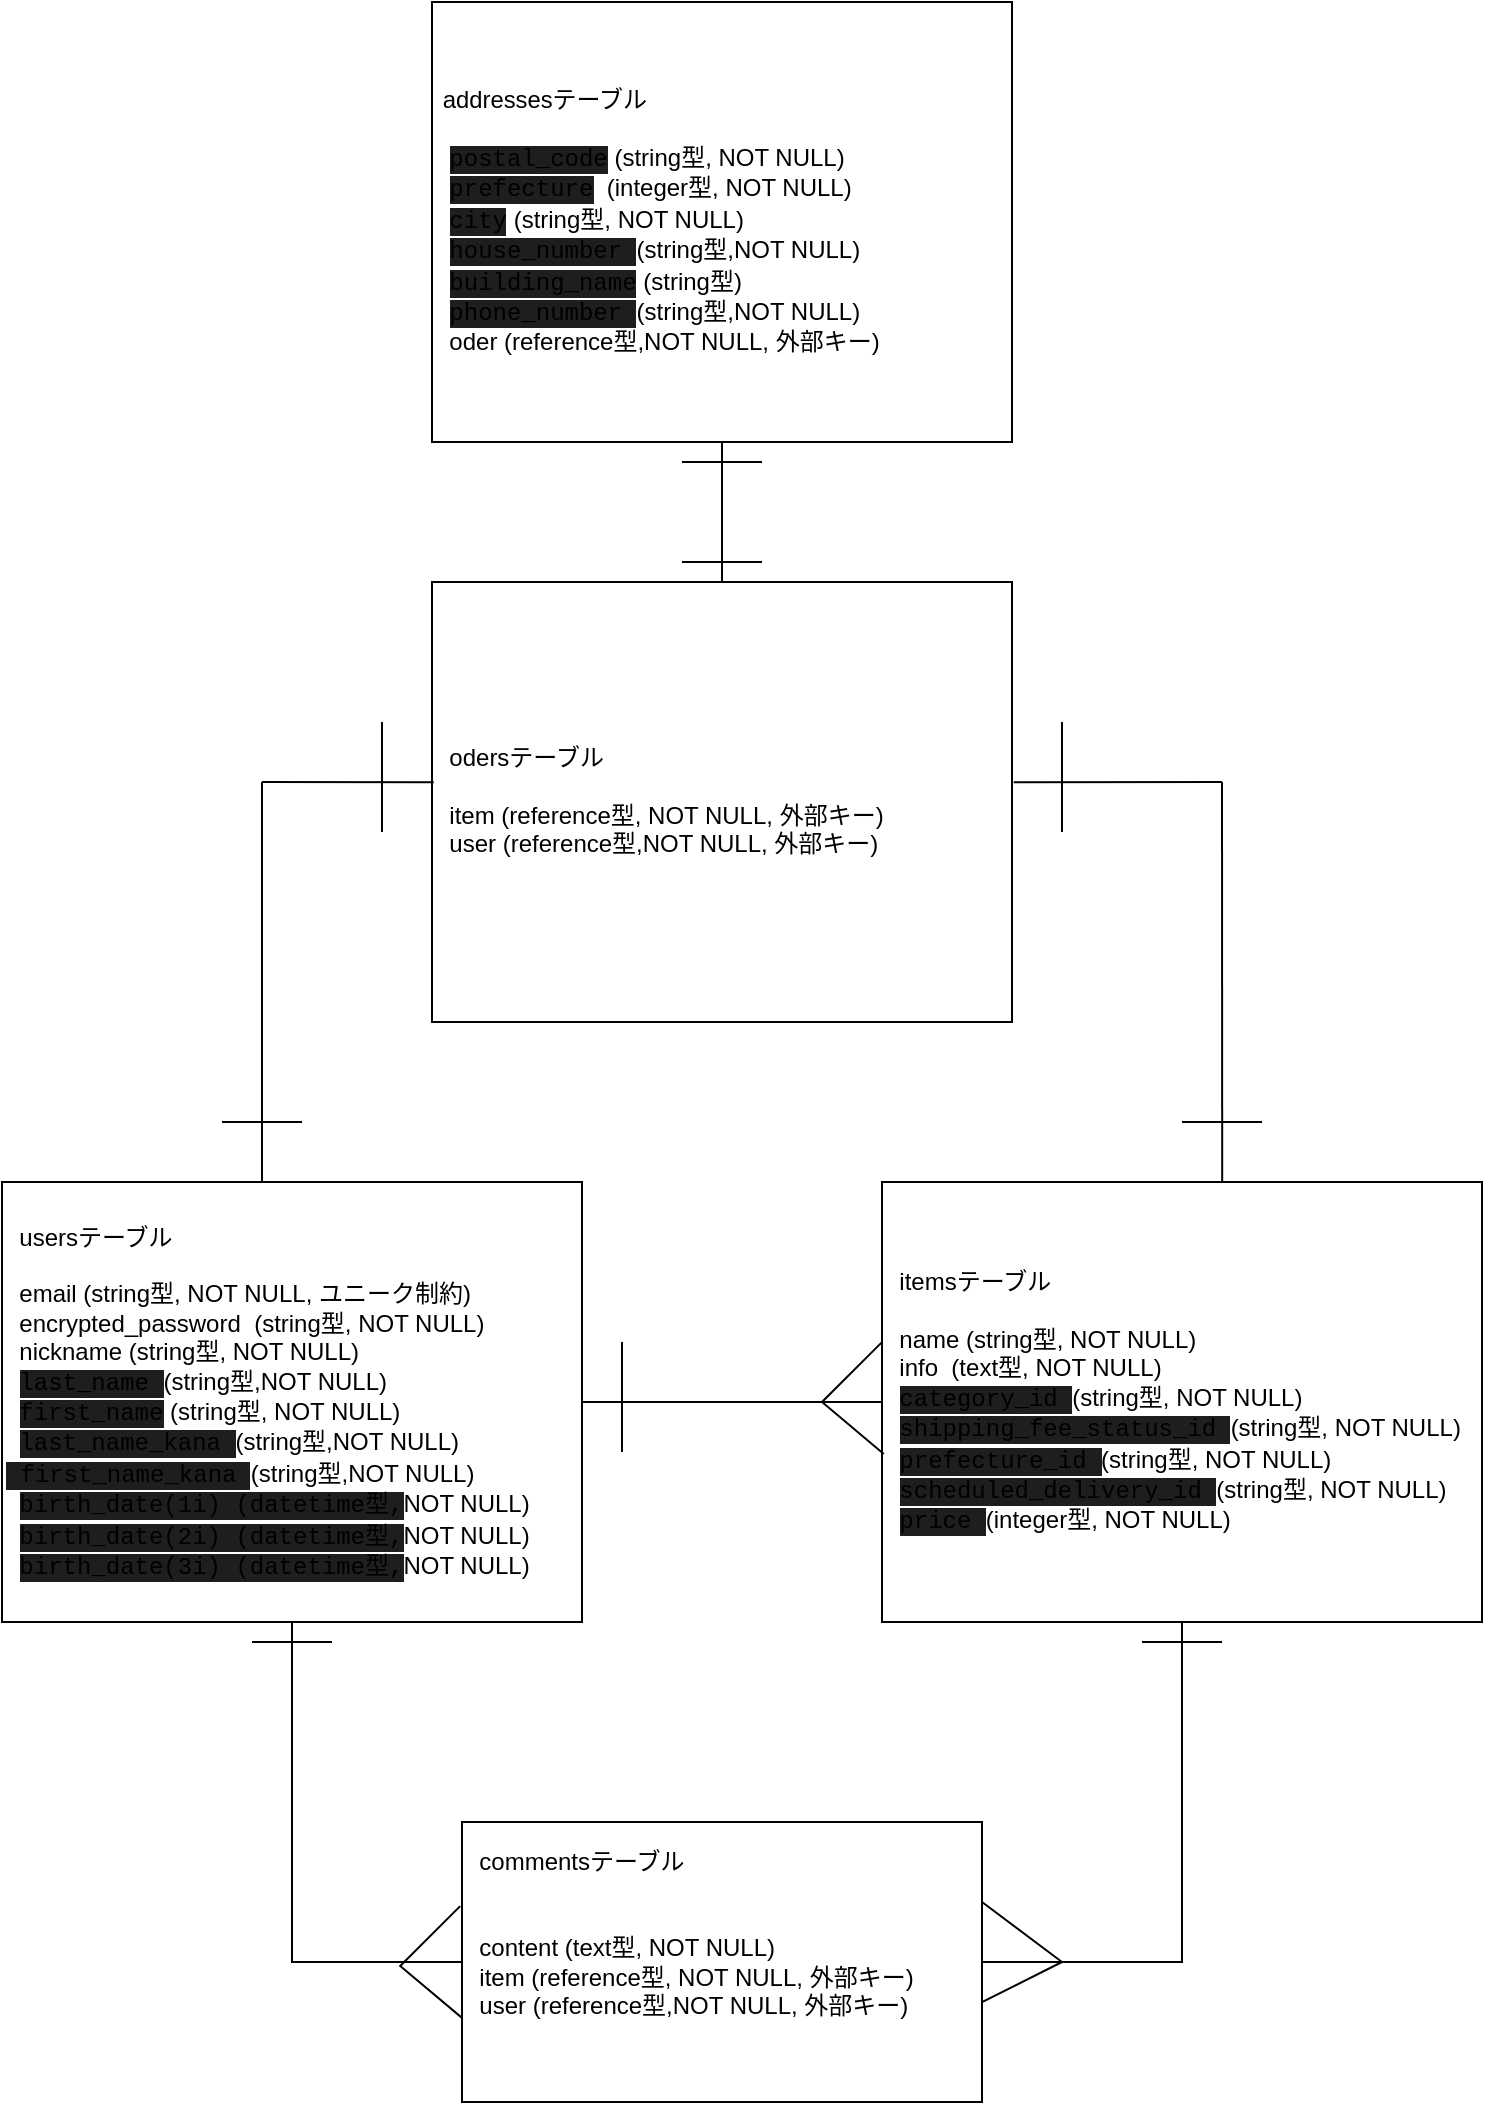 <mxfile>
    <diagram id="9FLPo9KnaYBnUHSvrETh" name="ページ1">
        <mxGraphModel dx="728" dy="559" grid="1" gridSize="10" guides="1" tooltips="1" connect="1" arrows="1" fold="1" page="1" pageScale="1" pageWidth="827" pageHeight="1169" math="0" shadow="0">
            <root>
                <mxCell id="0"/>
                <mxCell id="1" parent="0"/>
                <mxCell id="2" style="edgeStyle=none;html=1;exitX=1;exitY=0.5;exitDx=0;exitDy=0;fontSize=10;entryX=0;entryY=0.5;entryDx=0;entryDy=0;strokeColor=none;" parent="1" source="3" target="4" edge="1">
                    <mxGeometry relative="1" as="geometry">
                        <mxPoint x="500" y="740" as="targetPoint"/>
                    </mxGeometry>
                </mxCell>
                <mxCell id="3" value="&amp;nbsp; usersテーブル&lt;br&gt;&lt;br&gt;&amp;nbsp; email (string型, NOT NULL, ユニーク制約)&lt;br&gt;&amp;nbsp; encrypted_password&amp;nbsp; (string型, NOT NULL)&lt;br&gt;&amp;nbsp; nickname (string型, NOT NULL)&lt;br&gt;&amp;nbsp;&amp;nbsp;&lt;span style=&quot;background-color: rgb(30 , 30 , 30) ; font-family: &amp;#34;menlo&amp;#34; , &amp;#34;monaco&amp;#34; , &amp;#34;courier new&amp;#34; , monospace&quot;&gt;last_name&amp;nbsp;&lt;/span&gt;&lt;span&gt;(&lt;/span&gt;string&lt;span&gt;型,NOT NULL)&lt;/span&gt;&lt;br&gt;&amp;nbsp;&amp;nbsp;&lt;span style=&quot;background-color: rgb(30 , 30 , 30) ; font-family: &amp;#34;menlo&amp;#34; , &amp;#34;monaco&amp;#34; , &amp;#34;courier new&amp;#34; , monospace&quot;&gt;first_name&lt;/span&gt;&lt;span&gt;&amp;nbsp;(&lt;/span&gt;string&lt;span&gt;型, NOT NULL)&lt;/span&gt;&lt;br&gt;&amp;nbsp;&amp;nbsp;&lt;span style=&quot;background-color: rgb(30 , 30 , 30) ; font-family: &amp;#34;menlo&amp;#34; , &amp;#34;monaco&amp;#34; , &amp;#34;courier new&amp;#34; , monospace&quot;&gt;last_name_kana&amp;nbsp;&lt;/span&gt;&lt;span&gt;(&lt;/span&gt;string&lt;span&gt;型,NOT NULL)&lt;br&gt;&lt;/span&gt;&lt;span style=&quot;background-color: rgb(30 , 30 , 30) ; font-family: &amp;#34;menlo&amp;#34; , &amp;#34;monaco&amp;#34; , &amp;#34;courier new&amp;#34; , monospace&quot;&gt;&amp;nbsp;first_name_kana&amp;nbsp;&lt;/span&gt;&lt;span&gt;(&lt;/span&gt;string&lt;span&gt;型,NOT NULL)&lt;br&gt;&lt;/span&gt;&lt;span&gt;&amp;nbsp;&amp;nbsp;&lt;/span&gt;&lt;span style=&quot;background-color: rgb(30 , 30 , 30) ; font-family: &amp;#34;menlo&amp;#34; , &amp;#34;monaco&amp;#34; , &amp;#34;courier new&amp;#34; , monospace&quot;&gt;birth_date(1i) (datetime型,&lt;/span&gt;NOT NULL)&lt;br&gt;&amp;nbsp;&amp;nbsp;&lt;span style=&quot;background-color: rgb(30 , 30 , 30) ; font-family: &amp;#34;menlo&amp;#34; , &amp;#34;monaco&amp;#34; , &amp;#34;courier new&amp;#34; , monospace&quot;&gt;birth_date(2i) (datetime型,&lt;/span&gt;NOT NULL)&lt;span style=&quot;background-color: rgb(30 , 30 , 30) ; font-family: &amp;#34;menlo&amp;#34; , &amp;#34;monaco&amp;#34; , &amp;#34;courier new&amp;#34; , monospace&quot;&gt;&lt;br&gt;&lt;/span&gt;&amp;nbsp;&amp;nbsp;&lt;span style=&quot;background-color: rgb(30 , 30 , 30) ; font-family: &amp;#34;menlo&amp;#34; , &amp;#34;monaco&amp;#34; , &amp;#34;courier new&amp;#34; , monospace&quot;&gt;birth_date(3i) (datetime型,&lt;/span&gt;NOT NULL)&lt;span style=&quot;background-color: rgb(30 , 30 , 30) ; color: rgb(212 , 212 , 212) ; font-family: &amp;#34;menlo&amp;#34; , &amp;#34;monaco&amp;#34; , &amp;#34;courier new&amp;#34; , monospace&quot;&gt;&lt;br&gt;&lt;/span&gt;" style="whiteSpace=wrap;html=1;align=left;" parent="1" vertex="1">
                    <mxGeometry x="100" y="590" width="290" height="220" as="geometry"/>
                </mxCell>
                <mxCell id="4" value="&amp;nbsp; itemsテーブル&lt;br&gt;&lt;br&gt;&amp;nbsp; name (string型, NOT NULL)&lt;br&gt;&amp;nbsp; info&amp;nbsp; (text型, NOT NULL)&lt;br&gt;&amp;nbsp; &lt;span style=&quot;background-color: rgb(30 , 30 , 30) ; font-family: &amp;#34;menlo&amp;#34; , &amp;#34;monaco&amp;#34; , &amp;#34;courier new&amp;#34; , monospace&quot;&gt;category_id&amp;nbsp;&lt;/span&gt;&lt;span&gt;(string型, NOT NULL)&lt;/span&gt;&lt;br&gt;&amp;nbsp;&amp;nbsp;&lt;span style=&quot;background-color: rgb(30 , 30 , 30) ; font-family: &amp;#34;menlo&amp;#34; , &amp;#34;monaco&amp;#34; , &amp;#34;courier new&amp;#34; , monospace&quot;&gt;shipping_fee_status_id&amp;nbsp;&lt;/span&gt;(string型, NOT NULL)&lt;br&gt;&amp;nbsp;&amp;nbsp;&lt;span style=&quot;background-color: rgb(30 , 30 , 30) ; font-family: &amp;#34;menlo&amp;#34; , &amp;#34;monaco&amp;#34; , &amp;#34;courier new&amp;#34; , monospace&quot;&gt;prefecture_id&amp;nbsp;&lt;/span&gt;&lt;span&gt;(string型, NOT NULL)&lt;/span&gt;&lt;br&gt;&amp;nbsp;&amp;nbsp;&lt;span style=&quot;background-color: rgb(30 , 30 , 30) ; font-family: &amp;#34;menlo&amp;#34; , &amp;#34;monaco&amp;#34; , &amp;#34;courier new&amp;#34; , monospace&quot;&gt;scheduled_delivery_id&amp;nbsp;&lt;/span&gt;&lt;span&gt;(string型, NOT NULL)&lt;/span&gt;&lt;br&gt;&amp;nbsp;&amp;nbsp;&lt;span style=&quot;background-color: rgb(30 , 30 , 30) ; font-family: &amp;#34;menlo&amp;#34; , &amp;#34;monaco&amp;#34; , &amp;#34;courier new&amp;#34; , monospace&quot;&gt;price&amp;nbsp;&lt;/span&gt;&lt;span&gt;(integer型, NOT NULL)&lt;/span&gt;" style="whiteSpace=wrap;html=1;align=left;" parent="1" vertex="1">
                    <mxGeometry x="540" y="590" width="300" height="220" as="geometry"/>
                </mxCell>
                <mxCell id="5" value="&amp;nbsp; commentsテーブル&lt;br&gt;&lt;br&gt;&amp;nbsp;&amp;nbsp;&lt;br&gt;&amp;nbsp; content (text型, NOT NULL)&lt;br&gt;&amp;nbsp; item (reference型, NOT NULL, 外部キー)&lt;br&gt;&amp;nbsp; user (reference型,NOT NULL, 外部キー)&lt;br&gt;&amp;nbsp;&amp;nbsp;&lt;br&gt;&amp;nbsp;&amp;nbsp;" style="whiteSpace=wrap;html=1;align=left;" parent="1" vertex="1">
                    <mxGeometry x="330" y="910" width="260" height="140" as="geometry"/>
                </mxCell>
                <mxCell id="6" value="" style="endArrow=none;html=1;fontSize=10;exitX=1;exitY=0.5;exitDx=0;exitDy=0;entryX=0;entryY=0.5;entryDx=0;entryDy=0;" parent="1" source="3" target="4" edge="1">
                    <mxGeometry width="50" height="50" relative="1" as="geometry">
                        <mxPoint x="440" y="830" as="sourcePoint"/>
                        <mxPoint x="490" y="780" as="targetPoint"/>
                    </mxGeometry>
                </mxCell>
                <mxCell id="7" value="" style="endArrow=none;html=1;fontSize=10;exitX=0.5;exitY=1;exitDx=0;exitDy=0;entryX=0;entryY=0.5;entryDx=0;entryDy=0;rounded=0;" parent="1" source="3" target="5" edge="1">
                    <mxGeometry width="50" height="50" relative="1" as="geometry">
                        <mxPoint x="440" y="830" as="sourcePoint"/>
                        <mxPoint x="490" y="780" as="targetPoint"/>
                        <Array as="points">
                            <mxPoint x="245" y="980"/>
                        </Array>
                    </mxGeometry>
                </mxCell>
                <mxCell id="8" value="" style="endArrow=none;html=1;rounded=0;fontSize=10;entryX=0.5;entryY=1;entryDx=0;entryDy=0;exitX=1;exitY=0.5;exitDx=0;exitDy=0;" parent="1" source="5" target="4" edge="1">
                    <mxGeometry width="50" height="50" relative="1" as="geometry">
                        <mxPoint x="440" y="830" as="sourcePoint"/>
                        <mxPoint x="490" y="780" as="targetPoint"/>
                        <Array as="points">
                            <mxPoint x="690" y="980"/>
                        </Array>
                    </mxGeometry>
                </mxCell>
                <mxCell id="9" value="" style="endArrow=none;html=1;rounded=0;fontSize=10;" parent="1" edge="1">
                    <mxGeometry width="50" height="50" relative="1" as="geometry">
                        <mxPoint x="410" y="725" as="sourcePoint"/>
                        <mxPoint x="410" y="670" as="targetPoint"/>
                        <Array as="points">
                            <mxPoint x="410" y="695"/>
                        </Array>
                    </mxGeometry>
                </mxCell>
                <mxCell id="10" value="" style="endArrow=none;html=1;rounded=0;fontSize=10;entryX=0;entryY=0.364;entryDx=0;entryDy=0;entryPerimeter=0;exitX=0.003;exitY=0.618;exitDx=0;exitDy=0;exitPerimeter=0;" parent="1" source="4" target="4" edge="1">
                    <mxGeometry width="50" height="50" relative="1" as="geometry">
                        <mxPoint x="520" y="730" as="sourcePoint"/>
                        <mxPoint x="530" y="670" as="targetPoint"/>
                        <Array as="points">
                            <mxPoint x="510" y="700"/>
                        </Array>
                    </mxGeometry>
                </mxCell>
                <mxCell id="11" value="" style="endArrow=none;html=1;rounded=0;fontSize=10;" parent="1" edge="1">
                    <mxGeometry width="50" height="50" relative="1" as="geometry">
                        <mxPoint x="225" y="820" as="sourcePoint"/>
                        <mxPoint x="265" y="820" as="targetPoint"/>
                        <Array as="points"/>
                    </mxGeometry>
                </mxCell>
                <mxCell id="12" value="" style="endArrow=none;html=1;rounded=0;fontSize=10;" parent="1" edge="1">
                    <mxGeometry width="50" height="50" relative="1" as="geometry">
                        <mxPoint x="670" y="820" as="sourcePoint"/>
                        <mxPoint x="710" y="820" as="targetPoint"/>
                        <Array as="points"/>
                    </mxGeometry>
                </mxCell>
                <mxCell id="13" value="" style="endArrow=none;html=1;rounded=0;fontSize=10;exitX=-0.008;exitY=0.643;exitDx=0;exitDy=0;exitPerimeter=0;" parent="1" edge="1">
                    <mxGeometry width="50" height="50" relative="1" as="geometry">
                        <mxPoint x="330" y="1000.02" as="sourcePoint"/>
                        <mxPoint x="330" y="950" as="targetPoint"/>
                    </mxGeometry>
                </mxCell>
                <mxCell id="14" value="" style="endArrow=none;html=1;rounded=0;fontSize=10;exitX=-0.008;exitY=0.643;exitDx=0;exitDy=0;exitPerimeter=0;" parent="1" edge="1">
                    <mxGeometry width="50" height="50" relative="1" as="geometry">
                        <mxPoint x="590" y="1000.02" as="sourcePoint"/>
                        <mxPoint x="590" y="950" as="targetPoint"/>
                        <Array as="points">
                            <mxPoint x="630" y="980"/>
                        </Array>
                    </mxGeometry>
                </mxCell>
                <mxCell id="18" value="" style="endArrow=none;html=1;rounded=0;fontSize=10;entryX=0;entryY=0.364;entryDx=0;entryDy=0;entryPerimeter=0;exitX=0.003;exitY=0.618;exitDx=0;exitDy=0;exitPerimeter=0;" parent="1" edge="1">
                    <mxGeometry width="50" height="50" relative="1" as="geometry">
                        <mxPoint x="330.0" y="1007.94" as="sourcePoint"/>
                        <mxPoint x="329.1" y="952.06" as="targetPoint"/>
                        <Array as="points">
                            <mxPoint x="299.1" y="981.98"/>
                        </Array>
                    </mxGeometry>
                </mxCell>
                <mxCell id="34" style="edgeStyle=none;html=1;exitX=0.5;exitY=0;exitDx=0;exitDy=0;entryX=0.5;entryY=1;entryDx=0;entryDy=0;fontColor=#F0F0F0;endArrow=none;endFill=0;" edge="1" parent="1" source="21" target="32">
                    <mxGeometry relative="1" as="geometry"/>
                </mxCell>
                <mxCell id="21" value="&amp;nbsp; odersテーブル&lt;br&gt;&lt;br&gt;&amp;nbsp; item (reference型, NOT NULL, 外部キー)&lt;br&gt;&amp;nbsp; user (reference型,NOT NULL, 外部キー)&lt;span style=&quot;background-color: rgb(30 , 30 , 30) ; color: rgb(212 , 212 , 212) ; font-family: &amp;#34;menlo&amp;#34; , &amp;#34;monaco&amp;#34; , &amp;#34;courier new&amp;#34; , monospace&quot;&gt;&lt;br&gt;&lt;/span&gt;" style="whiteSpace=wrap;html=1;align=left;" parent="1" vertex="1">
                    <mxGeometry x="315" y="290" width="290" height="220" as="geometry"/>
                </mxCell>
                <mxCell id="24" value="" style="endArrow=none;html=1;" parent="1" edge="1">
                    <mxGeometry width="50" height="50" relative="1" as="geometry">
                        <mxPoint x="230" y="590" as="sourcePoint"/>
                        <mxPoint x="230" y="390" as="targetPoint"/>
                    </mxGeometry>
                </mxCell>
                <mxCell id="25" value="" style="endArrow=none;html=1;entryX=0.003;entryY=0.455;entryDx=0;entryDy=0;entryPerimeter=0;" parent="1" target="21" edge="1">
                    <mxGeometry width="50" height="50" relative="1" as="geometry">
                        <mxPoint x="230" y="390" as="sourcePoint"/>
                        <mxPoint x="500" y="520" as="targetPoint"/>
                    </mxGeometry>
                </mxCell>
                <mxCell id="26" value="" style="endArrow=none;html=1;exitX=0.567;exitY=0;exitDx=0;exitDy=0;exitPerimeter=0;" parent="1" source="4" edge="1">
                    <mxGeometry width="50" height="50" relative="1" as="geometry">
                        <mxPoint x="450" y="570" as="sourcePoint"/>
                        <mxPoint x="710" y="390" as="targetPoint"/>
                    </mxGeometry>
                </mxCell>
                <mxCell id="27" value="" style="endArrow=none;html=1;entryX=1.003;entryY=0.455;entryDx=0;entryDy=0;entryPerimeter=0;" parent="1" target="21" edge="1">
                    <mxGeometry width="50" height="50" relative="1" as="geometry">
                        <mxPoint x="710" y="390" as="sourcePoint"/>
                        <mxPoint x="500" y="520" as="targetPoint"/>
                    </mxGeometry>
                </mxCell>
                <mxCell id="28" value="" style="endArrow=none;html=1;rounded=0;fontSize=10;" parent="1" edge="1">
                    <mxGeometry width="50" height="50" relative="1" as="geometry">
                        <mxPoint x="630" y="415" as="sourcePoint"/>
                        <mxPoint x="630" y="360" as="targetPoint"/>
                        <Array as="points">
                            <mxPoint x="630" y="385"/>
                        </Array>
                    </mxGeometry>
                </mxCell>
                <mxCell id="29" value="" style="endArrow=none;html=1;rounded=0;fontSize=10;" parent="1" edge="1">
                    <mxGeometry width="50" height="50" relative="1" as="geometry">
                        <mxPoint x="290" y="415" as="sourcePoint"/>
                        <mxPoint x="290" y="360" as="targetPoint"/>
                        <Array as="points">
                            <mxPoint x="290" y="385"/>
                        </Array>
                    </mxGeometry>
                </mxCell>
                <mxCell id="30" value="" style="endArrow=none;html=1;rounded=0;fontSize=10;" parent="1" edge="1">
                    <mxGeometry width="50" height="50" relative="1" as="geometry">
                        <mxPoint x="210" y="560" as="sourcePoint"/>
                        <mxPoint x="250" y="560" as="targetPoint"/>
                        <Array as="points"/>
                    </mxGeometry>
                </mxCell>
                <mxCell id="31" value="" style="endArrow=none;html=1;rounded=0;fontSize=10;" parent="1" edge="1">
                    <mxGeometry width="50" height="50" relative="1" as="geometry">
                        <mxPoint x="690" y="560" as="sourcePoint"/>
                        <mxPoint x="730" y="560" as="targetPoint"/>
                        <Array as="points"/>
                    </mxGeometry>
                </mxCell>
                <mxCell id="32" value="&amp;nbsp;a&lt;span style=&quot;background-color: transparent ; font-family: , , &amp;#34;sf mono&amp;#34; , &amp;#34;menlo&amp;#34; , &amp;#34;consolas&amp;#34; , &amp;#34;liberation mono&amp;#34; , monospace ; font-size: 11.9px&quot;&gt;ddresses&lt;/span&gt;&lt;span&gt;テーブル&lt;/span&gt;&lt;br&gt;&lt;br&gt;&amp;nbsp;&amp;nbsp;&lt;span style=&quot;background-color: rgb(30 , 30 , 30) ; font-family: &amp;#34;menlo&amp;#34; , &amp;#34;monaco&amp;#34; , &amp;#34;courier new&amp;#34; , monospace&quot;&gt;postal_code&lt;/span&gt;&amp;nbsp;(string型, NOT NULL)&lt;br&gt;&amp;nbsp;&amp;nbsp;&lt;span style=&quot;background-color: rgb(30 , 30 , 30) ; font-family: &amp;#34;menlo&amp;#34; , &amp;#34;monaco&amp;#34; , &amp;#34;courier new&amp;#34; , monospace&quot;&gt;prefecture&lt;/span&gt;&amp;nbsp; (integer型, NOT NULL)&lt;br&gt;&amp;nbsp;&amp;nbsp;&lt;span style=&quot;background-color: rgb(30 , 30 , 30) ; font-family: &amp;#34;menlo&amp;#34; , &amp;#34;monaco&amp;#34; , &amp;#34;courier new&amp;#34; , monospace&quot;&gt;city&lt;/span&gt;&amp;nbsp;(string型, NOT NULL)&lt;br&gt;&amp;nbsp;&amp;nbsp;&lt;span style=&quot;background-color: rgb(30 , 30 , 30) ; font-family: &amp;#34;menlo&amp;#34; , &amp;#34;monaco&amp;#34; , &amp;#34;courier new&amp;#34; , monospace&quot;&gt;house_number&lt;/span&gt;&lt;span style=&quot;background-color: rgb(30 , 30 , 30) ; font-family: &amp;#34;menlo&amp;#34; , &amp;#34;monaco&amp;#34; , &amp;#34;courier new&amp;#34; , monospace&quot;&gt;&amp;nbsp;&lt;/span&gt;(string型,NOT NULL)&lt;br&gt;&amp;nbsp;&amp;nbsp;&lt;span style=&quot;background-color: rgb(30 , 30 , 30) ; font-family: &amp;#34;menlo&amp;#34; , &amp;#34;monaco&amp;#34; , &amp;#34;courier new&amp;#34; , monospace&quot;&gt;building_name&lt;/span&gt;&amp;nbsp;(string型)&lt;br&gt;&amp;nbsp;&amp;nbsp;&lt;span style=&quot;background-color: rgb(30 , 30 , 30) ; font-family: &amp;#34;menlo&amp;#34; , &amp;#34;monaco&amp;#34; , &amp;#34;courier new&amp;#34; , monospace&quot;&gt;phone_number&lt;/span&gt;&lt;span style=&quot;background-color: rgb(30 , 30 , 30) ; font-family: &amp;#34;menlo&amp;#34; , &amp;#34;monaco&amp;#34; , &amp;#34;courier new&amp;#34; , monospace&quot;&gt;&amp;nbsp;&lt;/span&gt;(string型,NOT NULL)&lt;br&gt;&amp;nbsp; oder (reference型,NOT NULL, 外部キー)&lt;span style=&quot;background-color: rgb(30 , 30 , 30) ; color: rgb(212 , 212 , 212) ; font-family: &amp;#34;menlo&amp;#34; , &amp;#34;monaco&amp;#34; , &amp;#34;courier new&amp;#34; , monospace&quot;&gt;&lt;br&gt;&lt;/span&gt;" style="whiteSpace=wrap;html=1;align=left;" vertex="1" parent="1">
                    <mxGeometry x="315" width="290" height="220" as="geometry"/>
                </mxCell>
                <mxCell id="35" value="" style="endArrow=none;html=1;rounded=0;fontSize=10;" edge="1" parent="1">
                    <mxGeometry width="50" height="50" relative="1" as="geometry">
                        <mxPoint x="440" y="280" as="sourcePoint"/>
                        <mxPoint x="480" y="280" as="targetPoint"/>
                        <Array as="points"/>
                    </mxGeometry>
                </mxCell>
                <mxCell id="36" value="" style="endArrow=none;html=1;rounded=0;fontSize=10;" edge="1" parent="1">
                    <mxGeometry width="50" height="50" relative="1" as="geometry">
                        <mxPoint x="440" y="230" as="sourcePoint"/>
                        <mxPoint x="480" y="230" as="targetPoint"/>
                        <Array as="points"/>
                    </mxGeometry>
                </mxCell>
            </root>
        </mxGraphModel>
    </diagram>
</mxfile>